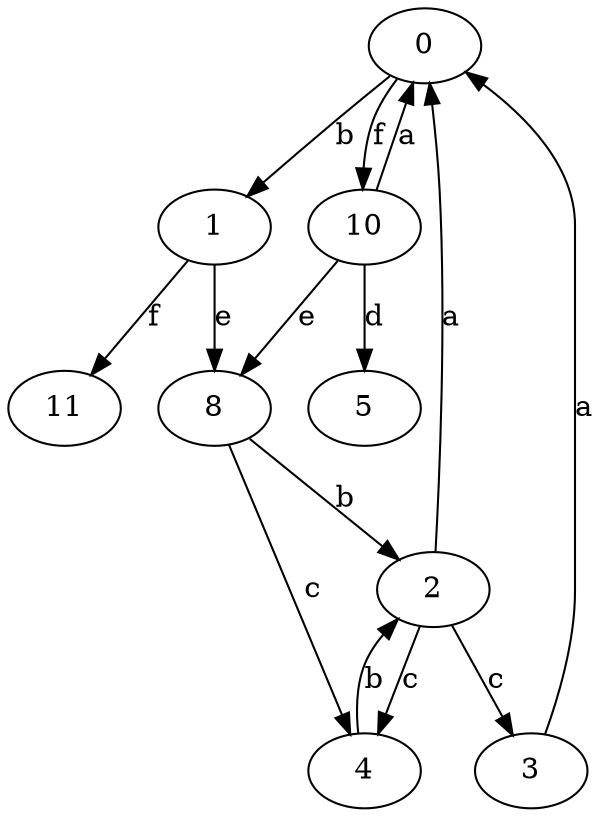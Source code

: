 strict digraph  {
0;
1;
2;
3;
4;
5;
8;
10;
11;
0 -> 1  [label=b];
0 -> 10  [label=f];
1 -> 8  [label=e];
1 -> 11  [label=f];
2 -> 0  [label=a];
2 -> 3  [label=c];
2 -> 4  [label=c];
3 -> 0  [label=a];
4 -> 2  [label=b];
8 -> 2  [label=b];
8 -> 4  [label=c];
10 -> 0  [label=a];
10 -> 5  [label=d];
10 -> 8  [label=e];
}
